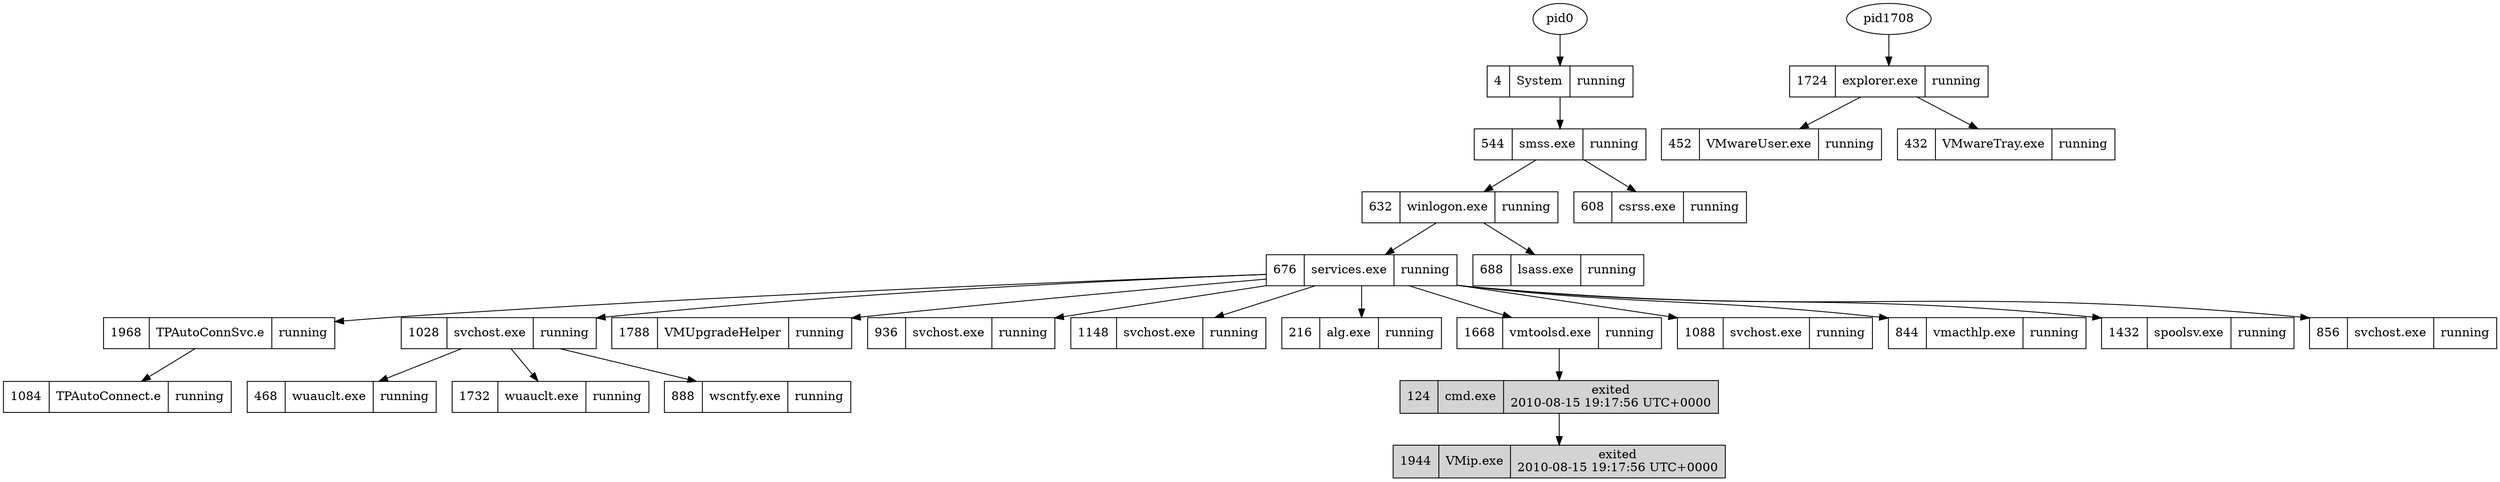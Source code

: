 digraph processtree { 
graph [rankdir = "TB"];
pid676 -> pid1968 [];
pid1028 -> pid468 [];
pid676 -> pid1788 [];
pid1968 -> pid1084 [];
pid0 -> pid4 [];
pid4 -> pid544 [];
pid676 -> pid936 [];
pid1708 -> pid1724 [];
pid632 -> pid676 [];
pid676 -> pid1148 [];
pid544 -> pid608 [];
pid1724 -> pid452 [];
pid676 -> pid216 [];
pid1668 -> pid124 [];
pid1724 -> pid432 [];
pid1028 -> pid1732 [];
pid676 -> pid1088 [];
pid124 -> pid1944 [];
pid676 -> pid1028 [];
pid676 -> pid844 [];
pid1028 -> pid888 [];
pid544 -> pid632 [];
pid676 -> pid1668 [];
pid676 -> pid1432 [];
pid632 -> pid688 [];
pid676 -> pid856 [];
pid468 [label="468 | wuauclt.exe |running" shape="record" ];
pid4 [label="4 | System |running" shape="record" ];
pid452 [label="452 | VMwareUser.exe |running" shape="record" ];
pid544 [label="544 | smss.exe |running" shape="record" ];
pid1968 [label="1968 | TPAutoConnSvc.e |running" shape="record" ];
pid1148 [label="1148 | svchost.exe |running" shape="record" ];
pid1724 [label="1724 | explorer.exe |running" shape="record" ];
pid1788 [label="1788 | VMUpgradeHelper |running" shape="record" ];
pid1088 [label="1088 | svchost.exe |running" shape="record" ];
pid936 [label="936 | svchost.exe |running" shape="record" ];
pid1084 [label="1084 | TPAutoConnect.e |running" shape="record" ];
pid1432 [label="1432 | spoolsv.exe |running" shape="record" ];
pid1668 [label="1668 | vmtoolsd.exe |running" shape="record" ];
pid1732 [label="1732 | wuauclt.exe |running" shape="record" ];
pid844 [label="844 | vmacthlp.exe |running" shape="record" ];
pid432 [label="432 | VMwareTray.exe |running" shape="record" ];
pid216 [label="216 | alg.exe |running" shape="record" ];
pid688 [label="688 | lsass.exe |running" shape="record" ];
pid856 [label="856 | svchost.exe |running" shape="record" ];
pid1944 [label="1944 | VMip.exe |exited\n2010-08-15 19:17:56 UTC+0000" shape="record"  style = "filled" fillcolor = "lightgray" ];
pid888 [label="888 | wscntfy.exe |running" shape="record" ];
pid632 [label="632 | winlogon.exe |running" shape="record" ];
pid676 [label="676 | services.exe |running" shape="record" ];
pid1028 [label="1028 | svchost.exe |running" shape="record" ];
pid124 [label="124 | cmd.exe |exited\n2010-08-15 19:17:56 UTC+0000" shape="record"  style = "filled" fillcolor = "lightgray" ];
pid608 [label="608 | csrss.exe |running" shape="record" ];
}